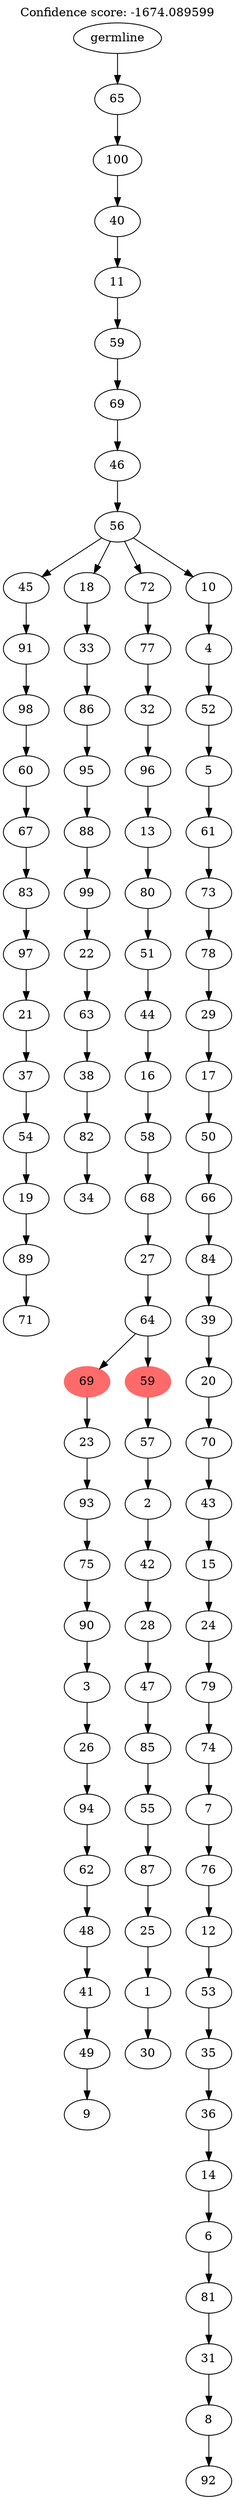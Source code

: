 digraph g {
	"101" -> "102";
	"102" [label="71"];
	"100" -> "101";
	"101" [label="89"];
	"99" -> "100";
	"100" [label="19"];
	"98" -> "99";
	"99" [label="54"];
	"97" -> "98";
	"98" [label="37"];
	"96" -> "97";
	"97" [label="21"];
	"95" -> "96";
	"96" [label="97"];
	"94" -> "95";
	"95" [label="83"];
	"93" -> "94";
	"94" [label="67"];
	"92" -> "93";
	"93" [label="60"];
	"91" -> "92";
	"92" [label="98"];
	"90" -> "91";
	"91" [label="91"];
	"88" -> "89";
	"89" [label="34"];
	"87" -> "88";
	"88" [label="82"];
	"86" -> "87";
	"87" [label="38"];
	"85" -> "86";
	"86" [label="63"];
	"84" -> "85";
	"85" [label="22"];
	"83" -> "84";
	"84" [label="99"];
	"82" -> "83";
	"83" [label="88"];
	"81" -> "82";
	"82" [label="95"];
	"80" -> "81";
	"81" [label="86"];
	"79" -> "80";
	"80" [label="33"];
	"77" -> "78";
	"78" [label="9"];
	"76" -> "77";
	"77" [label="49"];
	"75" -> "76";
	"76" [label="41"];
	"74" -> "75";
	"75" [label="48"];
	"73" -> "74";
	"74" [label="62"];
	"72" -> "73";
	"73" [label="94"];
	"71" -> "72";
	"72" [label="26"];
	"70" -> "71";
	"71" [label="3"];
	"69" -> "70";
	"70" [label="90"];
	"68" -> "69";
	"69" [label="75"];
	"67" -> "68";
	"68" [label="93"];
	"66" -> "67";
	"67" [label="23"];
	"64" -> "65";
	"65" [label="30"];
	"63" -> "64";
	"64" [label="1"];
	"62" -> "63";
	"63" [label="25"];
	"61" -> "62";
	"62" [label="87"];
	"60" -> "61";
	"61" [label="55"];
	"59" -> "60";
	"60" [label="85"];
	"58" -> "59";
	"59" [label="47"];
	"57" -> "58";
	"58" [label="28"];
	"56" -> "57";
	"57" [label="42"];
	"55" -> "56";
	"56" [label="2"];
	"54" -> "55";
	"55" [label="57"];
	"53" -> "54";
	"54" [color=indianred1, style=filled, label="59"];
	"53" -> "66";
	"66" [color=indianred1, style=filled, label="69"];
	"52" -> "53";
	"53" [label="64"];
	"51" -> "52";
	"52" [label="27"];
	"50" -> "51";
	"51" [label="68"];
	"49" -> "50";
	"50" [label="58"];
	"48" -> "49";
	"49" [label="16"];
	"47" -> "48";
	"48" [label="44"];
	"46" -> "47";
	"47" [label="51"];
	"45" -> "46";
	"46" [label="80"];
	"44" -> "45";
	"45" [label="13"];
	"43" -> "44";
	"44" [label="96"];
	"42" -> "43";
	"43" [label="32"];
	"41" -> "42";
	"42" [label="77"];
	"39" -> "40";
	"40" [label="92"];
	"38" -> "39";
	"39" [label="8"];
	"37" -> "38";
	"38" [label="31"];
	"36" -> "37";
	"37" [label="81"];
	"35" -> "36";
	"36" [label="6"];
	"34" -> "35";
	"35" [label="14"];
	"33" -> "34";
	"34" [label="36"];
	"32" -> "33";
	"33" [label="35"];
	"31" -> "32";
	"32" [label="53"];
	"30" -> "31";
	"31" [label="12"];
	"29" -> "30";
	"30" [label="76"];
	"28" -> "29";
	"29" [label="7"];
	"27" -> "28";
	"28" [label="74"];
	"26" -> "27";
	"27" [label="79"];
	"25" -> "26";
	"26" [label="24"];
	"24" -> "25";
	"25" [label="15"];
	"23" -> "24";
	"24" [label="43"];
	"22" -> "23";
	"23" [label="70"];
	"21" -> "22";
	"22" [label="20"];
	"20" -> "21";
	"21" [label="39"];
	"19" -> "20";
	"20" [label="84"];
	"18" -> "19";
	"19" [label="66"];
	"17" -> "18";
	"18" [label="50"];
	"16" -> "17";
	"17" [label="17"];
	"15" -> "16";
	"16" [label="29"];
	"14" -> "15";
	"15" [label="78"];
	"13" -> "14";
	"14" [label="73"];
	"12" -> "13";
	"13" [label="61"];
	"11" -> "12";
	"12" [label="5"];
	"10" -> "11";
	"11" [label="52"];
	"9" -> "10";
	"10" [label="4"];
	"8" -> "9";
	"9" [label="10"];
	"8" -> "41";
	"41" [label="72"];
	"8" -> "79";
	"79" [label="18"];
	"8" -> "90";
	"90" [label="45"];
	"7" -> "8";
	"8" [label="56"];
	"6" -> "7";
	"7" [label="46"];
	"5" -> "6";
	"6" [label="69"];
	"4" -> "5";
	"5" [label="59"];
	"3" -> "4";
	"4" [label="11"];
	"2" -> "3";
	"3" [label="40"];
	"1" -> "2";
	"2" [label="100"];
	"0" -> "1";
	"1" [label="65"];
	"0" [label="germline"];
	labelloc="t";
	label="Confidence score: -1674.089599";
}

